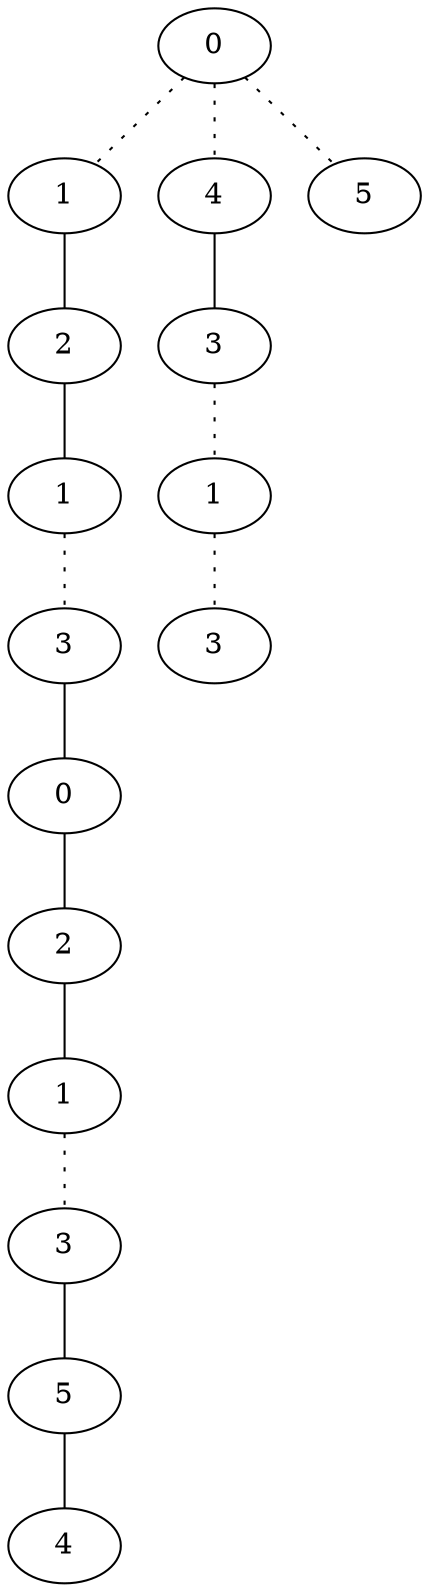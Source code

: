 graph {
a0[label=0];
a1[label=1];
a2[label=2];
a3[label=1];
a4[label=3];
a5[label=0];
a6[label=2];
a7[label=1];
a8[label=3];
a9[label=5];
a10[label=4];
a11[label=4];
a12[label=3];
a13[label=1];
a14[label=3];
a15[label=5];
a0 -- a1 [style=dotted];
a0 -- a11 [style=dotted];
a0 -- a15 [style=dotted];
a1 -- a2;
a2 -- a3;
a3 -- a4 [style=dotted];
a4 -- a5;
a5 -- a6;
a6 -- a7;
a7 -- a8 [style=dotted];
a8 -- a9;
a9 -- a10;
a11 -- a12;
a12 -- a13 [style=dotted];
a13 -- a14 [style=dotted];
}
